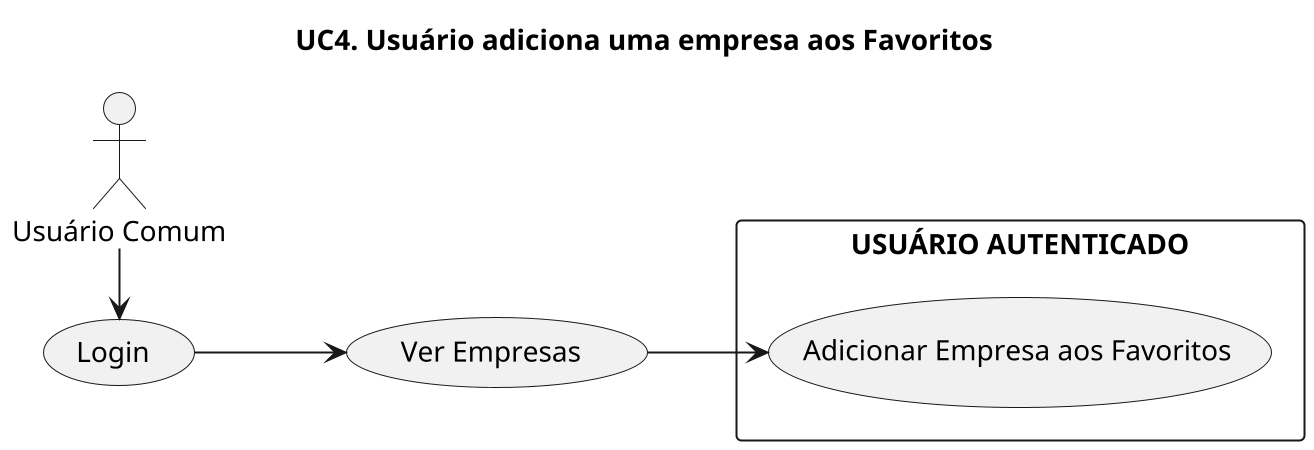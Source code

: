 @startuml
left to right direction
title "UC4. Usuário adiciona uma empresa aos Favoritos"
scale 2

User as "Usuário Comum"

rectangle "USUÁRIO AUTENTICADO" {
    (Adicionar Empresa aos Favoritos) as FavEmpresa
}

(Ver Empresas) as VerEmpresas
(Login) as Login

User -r--> Login
Login --> VerEmpresas
VerEmpresas --> FavEmpresa
@enduml